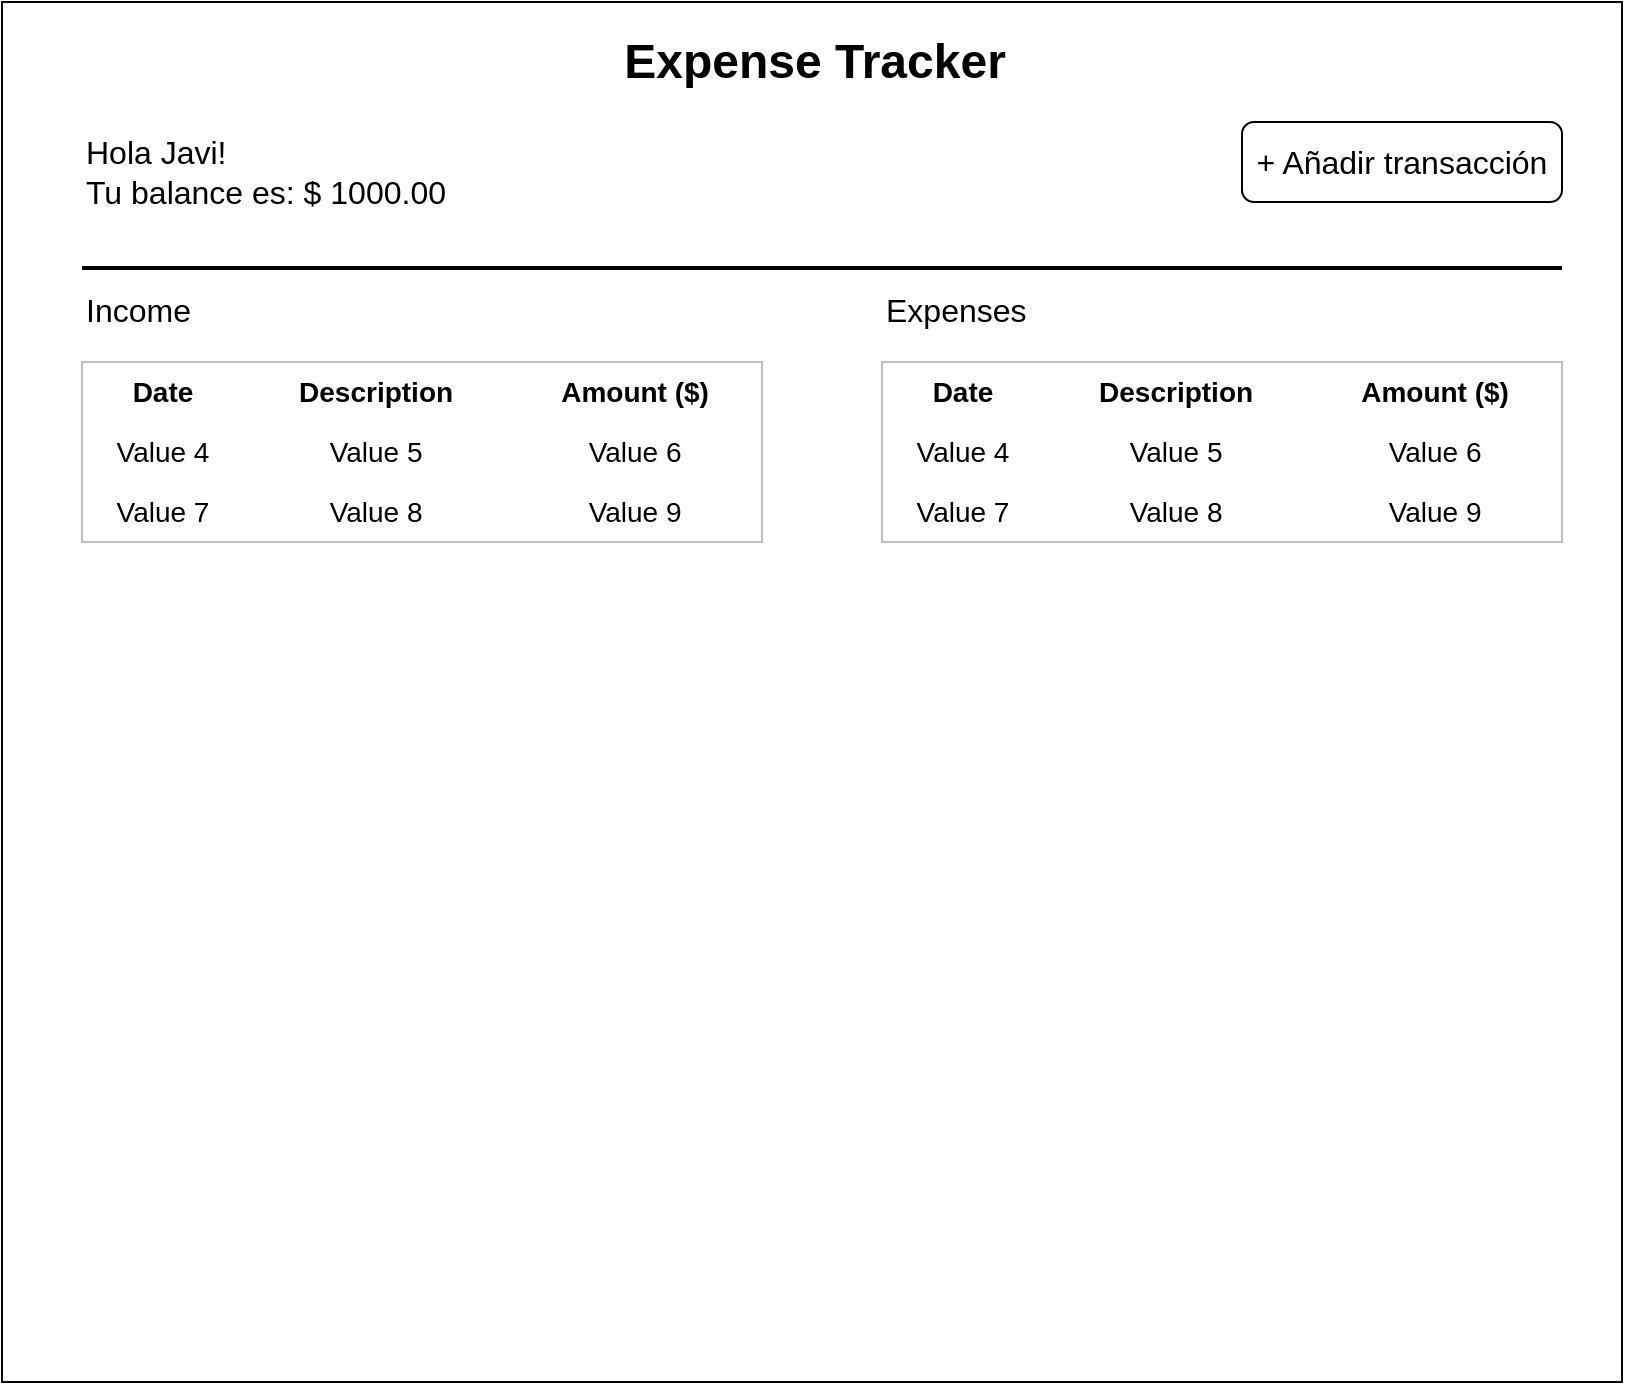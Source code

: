 <mxfile version="16.4.5" type="github"><diagram id="GjfH8LcliRQDKyviyISH" name="Page-1"><mxGraphModel dx="1293" dy="736" grid="1" gridSize="10" guides="1" tooltips="1" connect="1" arrows="1" fold="1" page="1" pageScale="1" pageWidth="850" pageHeight="1100" math="0" shadow="0"><root><mxCell id="0"/><mxCell id="1" parent="0"/><mxCell id="STKwIKFycZ0Qim0h8rG7-1" value="" style="rounded=0;whiteSpace=wrap;html=1;" parent="1" vertex="1"><mxGeometry x="20" y="20" width="810" height="690" as="geometry"/></mxCell><mxCell id="STKwIKFycZ0Qim0h8rG7-3" value="" style="line;strokeWidth=2;html=1;" parent="1" vertex="1"><mxGeometry x="60" y="148" width="740" height="10" as="geometry"/></mxCell><mxCell id="STKwIKFycZ0Qim0h8rG7-4" value="Income" style="text;html=1;strokeColor=none;fillColor=none;align=left;verticalAlign=middle;whiteSpace=wrap;rounded=0;fontSize=16;" parent="1" vertex="1"><mxGeometry x="60" y="158" width="70" height="32" as="geometry"/></mxCell><mxCell id="STKwIKFycZ0Qim0h8rG7-5" value="Hola Javi!&lt;br style=&quot;font-size: 16px&quot;&gt;Tu balance es: $ 1000.00" style="text;html=1;strokeColor=none;fillColor=none;align=left;verticalAlign=middle;whiteSpace=wrap;rounded=0;fontSize=16;" parent="1" vertex="1"><mxGeometry x="60" y="80" width="210" height="50" as="geometry"/></mxCell><mxCell id="STKwIKFycZ0Qim0h8rG7-6" value="+ Añadir transacción" style="rounded=1;whiteSpace=wrap;html=1;fontSize=16;" parent="1" vertex="1"><mxGeometry x="640" y="80" width="160" height="40" as="geometry"/></mxCell><mxCell id="STKwIKFycZ0Qim0h8rG7-7" value="&lt;table border=&quot;0&quot; width=&quot;100%&quot; style=&quot;width: 100% ; height: 100% ; border-collapse: collapse ; font-size: 14px&quot; align=&quot;left&quot;&gt;&lt;tbody style=&quot;font-size: 14px&quot;&gt;&lt;tr style=&quot;font-size: 14px&quot;&gt;&lt;td align=&quot;center&quot; style=&quot;font-size: 14px&quot;&gt;&lt;b&gt;Date&lt;/b&gt;&lt;/td&gt;&lt;td align=&quot;center&quot; style=&quot;font-size: 14px&quot;&gt;&lt;b&gt;Description&lt;/b&gt;&lt;/td&gt;&lt;td align=&quot;center&quot; style=&quot;font-size: 14px&quot;&gt;&lt;b&gt;Amount ($)&lt;/b&gt;&lt;/td&gt;&lt;/tr&gt;&lt;tr style=&quot;font-size: 14px&quot;&gt;&lt;td align=&quot;center&quot; style=&quot;font-size: 14px&quot;&gt;Value 4&lt;/td&gt;&lt;td align=&quot;center&quot; style=&quot;font-size: 14px&quot;&gt;Value 5&lt;/td&gt;&lt;td align=&quot;center&quot; style=&quot;font-size: 14px&quot;&gt;Value 6&lt;/td&gt;&lt;/tr&gt;&lt;tr style=&quot;font-size: 14px&quot;&gt;&lt;td align=&quot;center&quot; style=&quot;font-size: 14px&quot;&gt;Value 7&lt;/td&gt;&lt;td align=&quot;center&quot; style=&quot;font-size: 14px&quot;&gt;Value 8&lt;/td&gt;&lt;td align=&quot;center&quot; style=&quot;font-size: 14px&quot;&gt;Value 9&lt;/td&gt;&lt;/tr&gt;&lt;/tbody&gt;&lt;/table&gt;" style="text;html=1;strokeColor=#c0c0c0;fillColor=none;overflow=fill;fontSize=14;" parent="1" vertex="1"><mxGeometry x="60" y="200" width="340" height="90" as="geometry"/></mxCell><mxCell id="STKwIKFycZ0Qim0h8rG7-10" value="&lt;table border=&quot;0&quot; width=&quot;100%&quot; style=&quot;width: 100% ; height: 100% ; border-collapse: collapse ; font-size: 14px&quot; align=&quot;left&quot;&gt;&lt;tbody style=&quot;font-size: 14px&quot;&gt;&lt;tr style=&quot;font-size: 14px&quot;&gt;&lt;td align=&quot;center&quot; style=&quot;font-size: 14px&quot;&gt;&lt;b&gt;Date&lt;/b&gt;&lt;/td&gt;&lt;td align=&quot;center&quot; style=&quot;font-size: 14px&quot;&gt;&lt;b&gt;Description&lt;/b&gt;&lt;/td&gt;&lt;td align=&quot;center&quot; style=&quot;font-size: 14px&quot;&gt;&lt;b&gt;Amount ($)&lt;/b&gt;&lt;/td&gt;&lt;/tr&gt;&lt;tr style=&quot;font-size: 14px&quot;&gt;&lt;td align=&quot;center&quot; style=&quot;font-size: 14px&quot;&gt;Value 4&lt;/td&gt;&lt;td align=&quot;center&quot; style=&quot;font-size: 14px&quot;&gt;Value 5&lt;/td&gt;&lt;td align=&quot;center&quot; style=&quot;font-size: 14px&quot;&gt;Value 6&lt;/td&gt;&lt;/tr&gt;&lt;tr style=&quot;font-size: 14px&quot;&gt;&lt;td align=&quot;center&quot; style=&quot;font-size: 14px&quot;&gt;Value 7&lt;/td&gt;&lt;td align=&quot;center&quot; style=&quot;font-size: 14px&quot;&gt;Value 8&lt;/td&gt;&lt;td align=&quot;center&quot; style=&quot;font-size: 14px&quot;&gt;Value 9&lt;/td&gt;&lt;/tr&gt;&lt;/tbody&gt;&lt;/table&gt;" style="text;html=1;strokeColor=#c0c0c0;fillColor=none;overflow=fill;fontSize=14;" parent="1" vertex="1"><mxGeometry x="460" y="200" width="340" height="90" as="geometry"/></mxCell><mxCell id="STKwIKFycZ0Qim0h8rG7-11" value="Expense Tracker" style="text;strokeColor=none;fillColor=none;html=1;fontSize=24;fontStyle=1;verticalAlign=middle;align=center;" parent="1" vertex="1"><mxGeometry x="323" y="30" width="205" height="40" as="geometry"/></mxCell><mxCell id="STKwIKFycZ0Qim0h8rG7-13" value="Expenses" style="text;html=1;strokeColor=none;fillColor=none;align=left;verticalAlign=middle;whiteSpace=wrap;rounded=0;fontSize=16;" parent="1" vertex="1"><mxGeometry x="460" y="158" width="70" height="32" as="geometry"/></mxCell></root></mxGraphModel></diagram></mxfile>